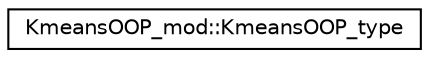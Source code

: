 digraph "Graphical Class Hierarchy"
{
 // LATEX_PDF_SIZE
  edge [fontname="Helvetica",fontsize="10",labelfontname="Helvetica",labelfontsize="10"];
  node [fontname="Helvetica",fontsize="10",shape=record];
  rankdir="LR";
  Node0 [label="KmeansOOP_mod::KmeansOOP_type",height=0.2,width=0.4,color="black", fillcolor="white", style="filled",URL="$structKmeansOOP__mod_1_1KmeansOOP__type.html",tooltip="The KmeansOOP_type class."];
}
